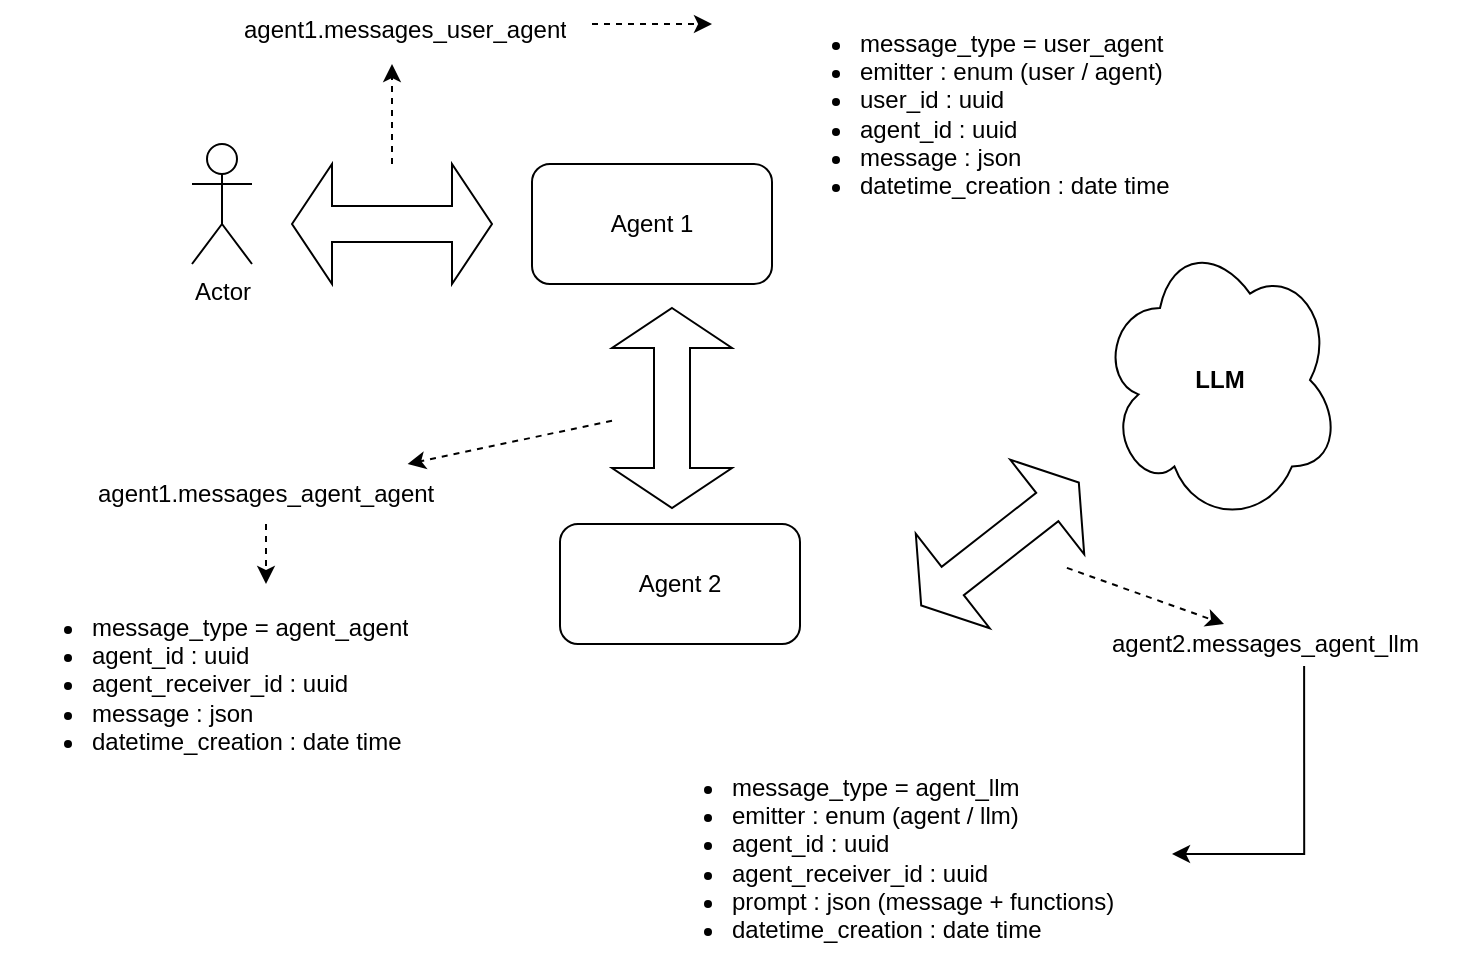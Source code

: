 <mxfile version="22.0.4" type="github">
  <diagram name="Page-1" id="UpcoWlqG_n7v_dPGGY2_">
    <mxGraphModel dx="2448" dy="547" grid="1" gridSize="10" guides="1" tooltips="1" connect="1" arrows="1" fold="1" page="1" pageScale="1" pageWidth="827" pageHeight="1169" math="0" shadow="0">
      <root>
        <mxCell id="0" />
        <mxCell id="1" parent="0" />
        <mxCell id="i1QDQWKhBnSwD1_HuCD8-2" value="Actor" style="shape=umlActor;verticalLabelPosition=bottom;verticalAlign=top;html=1;outlineConnect=0;" vertex="1" parent="1">
          <mxGeometry x="-1558" y="72" width="30" height="60" as="geometry" />
        </mxCell>
        <mxCell id="i1QDQWKhBnSwD1_HuCD8-3" value="Agent 1" style="rounded=1;whiteSpace=wrap;html=1;" vertex="1" parent="1">
          <mxGeometry x="-1388" y="82" width="120" height="60" as="geometry" />
        </mxCell>
        <mxCell id="i1QDQWKhBnSwD1_HuCD8-4" value="&lt;b&gt;LLM&lt;/b&gt;" style="ellipse;shape=cloud;whiteSpace=wrap;html=1;" vertex="1" parent="1">
          <mxGeometry x="-1104.0" y="118" width="120" height="144" as="geometry" />
        </mxCell>
        <mxCell id="i1QDQWKhBnSwD1_HuCD8-5" value="" style="shape=doubleArrow;whiteSpace=wrap;html=1;" vertex="1" parent="1">
          <mxGeometry x="-1508" y="82" width="100" height="60" as="geometry" />
        </mxCell>
        <mxCell id="i1QDQWKhBnSwD1_HuCD8-6" value="" style="endArrow=classic;html=1;rounded=0;dashed=1;" edge="1" parent="1" source="i1QDQWKhBnSwD1_HuCD8-5">
          <mxGeometry width="50" height="50" relative="1" as="geometry">
            <mxPoint x="-1468" y="62" as="sourcePoint" />
            <mxPoint x="-1458" y="32" as="targetPoint" />
          </mxGeometry>
        </mxCell>
        <mxCell id="i1QDQWKhBnSwD1_HuCD8-7" value="agent1.messages_user_agent" style="text;strokeColor=none;fillColor=none;align=left;verticalAlign=middle;spacingLeft=4;spacingRight=4;overflow=hidden;points=[[0,0.5],[1,0.5]];portConstraint=eastwest;rotatable=0;whiteSpace=wrap;html=1;" vertex="1" parent="1">
          <mxGeometry x="-1538" width="180" height="30" as="geometry" />
        </mxCell>
        <mxCell id="i1QDQWKhBnSwD1_HuCD8-8" value="Agent 2" style="rounded=1;whiteSpace=wrap;html=1;" vertex="1" parent="1">
          <mxGeometry x="-1374" y="262" width="120" height="60" as="geometry" />
        </mxCell>
        <mxCell id="i1QDQWKhBnSwD1_HuCD8-9" value="" style="shape=doubleArrow;whiteSpace=wrap;html=1;rotation=90;" vertex="1" parent="1">
          <mxGeometry x="-1368" y="174" width="100" height="60" as="geometry" />
        </mxCell>
        <mxCell id="i1QDQWKhBnSwD1_HuCD8-10" value="agent1.messages_agent_agent" style="text;strokeColor=none;fillColor=none;align=left;verticalAlign=middle;spacingLeft=4;spacingRight=4;overflow=hidden;points=[[0,0.5],[1,0.5]];portConstraint=eastwest;rotatable=0;whiteSpace=wrap;html=1;" vertex="1" parent="1">
          <mxGeometry x="-1611" y="232" width="180" height="30" as="geometry" />
        </mxCell>
        <mxCell id="i1QDQWKhBnSwD1_HuCD8-11" value="" style="shape=doubleArrow;whiteSpace=wrap;html=1;rotation=-218;" vertex="1" parent="1">
          <mxGeometry x="-1204" y="242" width="100" height="60" as="geometry" />
        </mxCell>
        <mxCell id="i1QDQWKhBnSwD1_HuCD8-12" value="" style="endArrow=classic;html=1;rounded=0;dashed=1;" edge="1" parent="1" source="i1QDQWKhBnSwD1_HuCD8-11" target="i1QDQWKhBnSwD1_HuCD8-14">
          <mxGeometry width="50" height="50" relative="1" as="geometry">
            <mxPoint x="-1034" y="362" as="sourcePoint" />
            <mxPoint x="-1114" y="332" as="targetPoint" />
          </mxGeometry>
        </mxCell>
        <mxCell id="i1QDQWKhBnSwD1_HuCD8-13" value="" style="edgeStyle=orthogonalEdgeStyle;rounded=0;orthogonalLoop=1;jettySize=auto;html=1;exitX=0.567;exitY=1.05;exitDx=0;exitDy=0;exitPerimeter=0;" edge="1" parent="1" source="i1QDQWKhBnSwD1_HuCD8-14" target="i1QDQWKhBnSwD1_HuCD8-18">
          <mxGeometry relative="1" as="geometry" />
        </mxCell>
        <mxCell id="i1QDQWKhBnSwD1_HuCD8-14" value="agent2.messages_agent_llm" style="text;strokeColor=none;fillColor=none;align=left;verticalAlign=middle;spacingLeft=4;spacingRight=4;overflow=hidden;points=[[0,0.5],[1,0.5]];portConstraint=eastwest;rotatable=0;whiteSpace=wrap;html=1;" vertex="1" parent="1">
          <mxGeometry x="-1104" y="312" width="180" height="20" as="geometry" />
        </mxCell>
        <mxCell id="i1QDQWKhBnSwD1_HuCD8-15" value="" style="endArrow=classic;html=1;rounded=0;dashed=1;" edge="1" parent="1">
          <mxGeometry width="50" height="50" relative="1" as="geometry">
            <mxPoint x="-1358" y="12" as="sourcePoint" />
            <mxPoint x="-1298" y="12" as="targetPoint" />
          </mxGeometry>
        </mxCell>
        <mxCell id="i1QDQWKhBnSwD1_HuCD8-16" value="&lt;ul&gt;&lt;li&gt;message_type = user_agent&lt;br&gt;&lt;/li&gt;&lt;li&gt;emitter : enum (user / agent)&lt;/li&gt;&lt;li&gt;user_id : uuid&lt;br&gt;&lt;/li&gt;&lt;li&gt;agent_id : uuid&lt;br&gt;&lt;/li&gt;&lt;li&gt;message : json&lt;/li&gt;&lt;li&gt;datetime_creation : date time&amp;nbsp;&lt;/li&gt;&lt;/ul&gt;" style="text;strokeColor=none;fillColor=none;align=left;verticalAlign=middle;spacingLeft=4;spacingRight=4;overflow=hidden;points=[[0,0.5],[1,0.5]];portConstraint=eastwest;rotatable=0;whiteSpace=wrap;html=1;" vertex="1" parent="1">
          <mxGeometry x="-1270" width="266" height="110" as="geometry" />
        </mxCell>
        <mxCell id="i1QDQWKhBnSwD1_HuCD8-17" value="&lt;ul&gt;&lt;li&gt;message_type = agent_agent&lt;br&gt;&lt;/li&gt;&lt;li&gt;agent_id : uuid&lt;br&gt;&lt;/li&gt;&lt;li&gt;agent_receiver_id : uuid&lt;br&gt;&lt;/li&gt;&lt;li&gt;message : json&lt;/li&gt;&lt;li style=&quot;border-color: var(--border-color);&quot;&gt;datetime_creation : date time&lt;/li&gt;&lt;/ul&gt;" style="text;strokeColor=none;fillColor=none;align=left;verticalAlign=middle;spacingLeft=4;spacingRight=4;overflow=hidden;points=[[0,0.5],[1,0.5]];portConstraint=eastwest;rotatable=0;whiteSpace=wrap;html=1;" vertex="1" parent="1">
          <mxGeometry x="-1654" y="292" width="266" height="90" as="geometry" />
        </mxCell>
        <mxCell id="i1QDQWKhBnSwD1_HuCD8-18" value="&lt;ul&gt;&lt;li&gt;message_type = agent_llm&lt;br&gt;&lt;/li&gt;&lt;li style=&quot;border-color: var(--border-color);&quot;&gt;emitter : enum (agent / llm)&lt;/li&gt;&lt;li&gt;agent_id : uuid&lt;br&gt;&lt;/li&gt;&lt;li&gt;agent_receiver_id : uuid&lt;br&gt;&lt;/li&gt;&lt;li&gt;prompt : json (message + functions)&lt;/li&gt;&lt;li style=&quot;border-color: var(--border-color);&quot;&gt;datetime_creation : date time&lt;/li&gt;&lt;/ul&gt;" style="text;strokeColor=none;fillColor=none;align=left;verticalAlign=middle;spacingLeft=4;spacingRight=4;overflow=hidden;points=[[0,0.5],[1,0.5]];portConstraint=eastwest;rotatable=0;whiteSpace=wrap;html=1;" vertex="1" parent="1">
          <mxGeometry x="-1334" y="372" width="266" height="110" as="geometry" />
        </mxCell>
        <mxCell id="i1QDQWKhBnSwD1_HuCD8-19" value="" style="endArrow=classic;html=1;rounded=0;dashed=1;" edge="1" parent="1" source="i1QDQWKhBnSwD1_HuCD8-9" target="i1QDQWKhBnSwD1_HuCD8-10">
          <mxGeometry width="50" height="50" relative="1" as="geometry">
            <mxPoint x="-1278" y="214" as="sourcePoint" />
            <mxPoint x="-1044" y="212" as="targetPoint" />
          </mxGeometry>
        </mxCell>
        <mxCell id="i1QDQWKhBnSwD1_HuCD8-20" value="" style="endArrow=classic;html=1;rounded=0;dashed=1;" edge="1" parent="1" source="i1QDQWKhBnSwD1_HuCD8-10" target="i1QDQWKhBnSwD1_HuCD8-17">
          <mxGeometry width="50" height="50" relative="1" as="geometry">
            <mxPoint x="-1338" y="224" as="sourcePoint" />
            <mxPoint x="-1378" y="237" as="targetPoint" />
          </mxGeometry>
        </mxCell>
      </root>
    </mxGraphModel>
  </diagram>
</mxfile>

